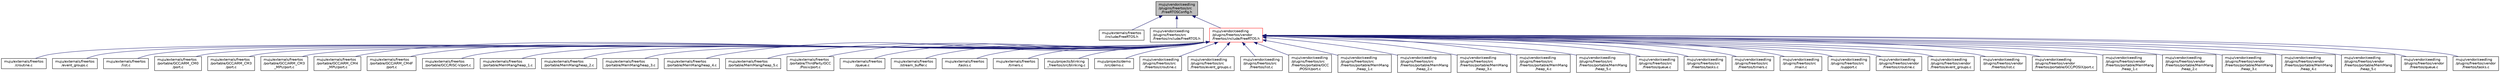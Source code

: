 digraph "muju/vendor/ceedling/plugins/freertos/src/FreeRTOSConfig.h"
{
  edge [fontname="Helvetica",fontsize="10",labelfontname="Helvetica",labelfontsize="10"];
  node [fontname="Helvetica",fontsize="10",shape=record];
  Node1 [label="muju/vendor/ceedling\l/plugins/freertos/src\l/FreeRTOSConfig.h",height=0.2,width=0.4,color="black", fillcolor="grey75", style="filled", fontcolor="black"];
  Node1 -> Node2 [dir="back",color="midnightblue",fontsize="10",style="solid",fontname="Helvetica"];
  Node2 [label="muju/externals/freertos\l/include/FreeRTOS.h",height=0.2,width=0.4,color="black", fillcolor="white", style="filled",URL="$externals_2freertos_2include_2_free_r_t_o_s_8h.html"];
  Node1 -> Node3 [dir="back",color="midnightblue",fontsize="10",style="solid",fontname="Helvetica"];
  Node3 [label="muju/vendor/ceedling\l/plugins/freertos/src\l/freertos/include/FreeRTOS.h",height=0.2,width=0.4,color="black", fillcolor="white", style="filled",URL="$vendor_2ceedling_2plugins_2freertos_2src_2freertos_2include_2_free_r_t_o_s_8h.html"];
  Node1 -> Node4 [dir="back",color="midnightblue",fontsize="10",style="solid",fontname="Helvetica"];
  Node4 [label="muju/vendor/ceedling\l/plugins/freertos/vendor\l/freertos/include/FreeRTOS.h",height=0.2,width=0.4,color="red", fillcolor="white", style="filled",URL="$vendor_2ceedling_2plugins_2freertos_2vendor_2freertos_2include_2_free_r_t_o_s_8h.html"];
  Node4 -> Node5 [dir="back",color="midnightblue",fontsize="10",style="solid",fontname="Helvetica"];
  Node5 [label="muju/externals/freertos\l/croutine.c",height=0.2,width=0.4,color="black", fillcolor="white", style="filled",URL="$externals_2freertos_2croutine_8c.html"];
  Node4 -> Node6 [dir="back",color="midnightblue",fontsize="10",style="solid",fontname="Helvetica"];
  Node6 [label="muju/externals/freertos\l/event_groups.c",height=0.2,width=0.4,color="black", fillcolor="white", style="filled",URL="$externals_2freertos_2event__groups_8c.html"];
  Node4 -> Node7 [dir="back",color="midnightblue",fontsize="10",style="solid",fontname="Helvetica"];
  Node7 [label="muju/externals/freertos\l/list.c",height=0.2,width=0.4,color="black", fillcolor="white", style="filled",URL="$externals_2freertos_2list_8c.html"];
  Node4 -> Node8 [dir="back",color="midnightblue",fontsize="10",style="solid",fontname="Helvetica"];
  Node8 [label="muju/externals/freertos\l/portable/GCC/ARM_CM0\l/port.c",height=0.2,width=0.4,color="black", fillcolor="white", style="filled",URL="$externals_2freertos_2portable_2_g_c_c_2_a_r_m___c_m0_2port_8c.html"];
  Node4 -> Node9 [dir="back",color="midnightblue",fontsize="10",style="solid",fontname="Helvetica"];
  Node9 [label="muju/externals/freertos\l/portable/GCC/ARM_CM3\l/port.c",height=0.2,width=0.4,color="black", fillcolor="white", style="filled",URL="$externals_2freertos_2portable_2_g_c_c_2_a_r_m___c_m3_2port_8c.html"];
  Node4 -> Node10 [dir="back",color="midnightblue",fontsize="10",style="solid",fontname="Helvetica"];
  Node10 [label="muju/externals/freertos\l/portable/GCC/ARM_CM3\l_MPU/port.c",height=0.2,width=0.4,color="black", fillcolor="white", style="filled",URL="$externals_2freertos_2portable_2_g_c_c_2_a_r_m___c_m3___m_p_u_2port_8c.html"];
  Node4 -> Node11 [dir="back",color="midnightblue",fontsize="10",style="solid",fontname="Helvetica"];
  Node11 [label="muju/externals/freertos\l/portable/GCC/ARM_CM4\l_MPU/port.c",height=0.2,width=0.4,color="black", fillcolor="white", style="filled",URL="$externals_2freertos_2portable_2_g_c_c_2_a_r_m___c_m4___m_p_u_2port_8c.html"];
  Node4 -> Node12 [dir="back",color="midnightblue",fontsize="10",style="solid",fontname="Helvetica"];
  Node12 [label="muju/externals/freertos\l/portable/GCC/ARM_CM4F\l/port.c",height=0.2,width=0.4,color="black", fillcolor="white", style="filled",URL="$externals_2freertos_2portable_2_g_c_c_2_a_r_m___c_m4_f_2port_8c.html"];
  Node4 -> Node13 [dir="back",color="midnightblue",fontsize="10",style="solid",fontname="Helvetica"];
  Node13 [label="muju/externals/freertos\l/portable/GCC/RISC-V/port.c",height=0.2,width=0.4,color="black", fillcolor="white", style="filled",URL="$externals_2freertos_2portable_2_g_c_c_2_r_i_s_c-_v_2port_8c.html"];
  Node4 -> Node14 [dir="back",color="midnightblue",fontsize="10",style="solid",fontname="Helvetica"];
  Node14 [label="muju/externals/freertos\l/portable/MemMang/heap_1.c",height=0.2,width=0.4,color="black", fillcolor="white", style="filled",URL="$externals_2freertos_2portable_2_mem_mang_2heap__1_8c.html"];
  Node4 -> Node15 [dir="back",color="midnightblue",fontsize="10",style="solid",fontname="Helvetica"];
  Node15 [label="muju/externals/freertos\l/portable/MemMang/heap_2.c",height=0.2,width=0.4,color="black", fillcolor="white", style="filled",URL="$externals_2freertos_2portable_2_mem_mang_2heap__2_8c.html"];
  Node4 -> Node16 [dir="back",color="midnightblue",fontsize="10",style="solid",fontname="Helvetica"];
  Node16 [label="muju/externals/freertos\l/portable/MemMang/heap_3.c",height=0.2,width=0.4,color="black", fillcolor="white", style="filled",URL="$externals_2freertos_2portable_2_mem_mang_2heap__3_8c.html"];
  Node4 -> Node17 [dir="back",color="midnightblue",fontsize="10",style="solid",fontname="Helvetica"];
  Node17 [label="muju/externals/freertos\l/portable/MemMang/heap_4.c",height=0.2,width=0.4,color="black", fillcolor="white", style="filled",URL="$externals_2freertos_2portable_2_mem_mang_2heap__4_8c.html"];
  Node4 -> Node18 [dir="back",color="midnightblue",fontsize="10",style="solid",fontname="Helvetica"];
  Node18 [label="muju/externals/freertos\l/portable/MemMang/heap_5.c",height=0.2,width=0.4,color="black", fillcolor="white", style="filled",URL="$externals_2freertos_2portable_2_mem_mang_2heap__5_8c.html"];
  Node4 -> Node19 [dir="back",color="midnightblue",fontsize="10",style="solid",fontname="Helvetica"];
  Node19 [label="muju/externals/freertos\l/portable/ThirdParty/GCC\l/Posix/port.c",height=0.2,width=0.4,color="black", fillcolor="white", style="filled",URL="$externals_2freertos_2portable_2_third_party_2_g_c_c_2_posix_2port_8c.html"];
  Node4 -> Node20 [dir="back",color="midnightblue",fontsize="10",style="solid",fontname="Helvetica"];
  Node20 [label="muju/externals/freertos\l/queue.c",height=0.2,width=0.4,color="black", fillcolor="white", style="filled",URL="$externals_2freertos_2queue_8c.html"];
  Node4 -> Node21 [dir="back",color="midnightblue",fontsize="10",style="solid",fontname="Helvetica"];
  Node21 [label="muju/externals/freertos\l/stream_buffer.c",height=0.2,width=0.4,color="black", fillcolor="white", style="filled",URL="$stream__buffer_8c.html"];
  Node4 -> Node22 [dir="back",color="midnightblue",fontsize="10",style="solid",fontname="Helvetica"];
  Node22 [label="muju/externals/freertos\l/tasks.c",height=0.2,width=0.4,color="black", fillcolor="white", style="filled",URL="$externals_2freertos_2tasks_8c.html"];
  Node4 -> Node23 [dir="back",color="midnightblue",fontsize="10",style="solid",fontname="Helvetica"];
  Node23 [label="muju/externals/freertos\l/timers.c",height=0.2,width=0.4,color="black", fillcolor="white", style="filled",URL="$externals_2freertos_2timers_8c.html"];
  Node4 -> Node24 [dir="back",color="midnightblue",fontsize="10",style="solid",fontname="Helvetica"];
  Node24 [label="muju/projects/blinking\l_freertos/src/blinking.c",height=0.2,width=0.4,color="black", fillcolor="white", style="filled",URL="$blinking_8c.html",tooltip="Ejemplo de un led parpadeando. "];
  Node4 -> Node25 [dir="back",color="midnightblue",fontsize="10",style="solid",fontname="Helvetica"];
  Node25 [label="muju/projects/demo\l/src/demo.c",height=0.2,width=0.4,color="black", fillcolor="white", style="filled",URL="$demo_8c.html"];
  Node4 -> Node26 [dir="back",color="midnightblue",fontsize="10",style="solid",fontname="Helvetica"];
  Node26 [label="muju/vendor/ceedling\l/plugins/freertos/src\l/freertos/croutine.c",height=0.2,width=0.4,color="black", fillcolor="white", style="filled",URL="$vendor_2ceedling_2plugins_2freertos_2src_2freertos_2croutine_8c.html"];
  Node4 -> Node27 [dir="back",color="midnightblue",fontsize="10",style="solid",fontname="Helvetica"];
  Node27 [label="muju/vendor/ceedling\l/plugins/freertos/src\l/freertos/event_groups.c",height=0.2,width=0.4,color="black", fillcolor="white", style="filled",URL="$vendor_2ceedling_2plugins_2freertos_2src_2freertos_2event__groups_8c.html"];
  Node4 -> Node28 [dir="back",color="midnightblue",fontsize="10",style="solid",fontname="Helvetica"];
  Node28 [label="muju/vendor/ceedling\l/plugins/freertos/src\l/freertos/list.c",height=0.2,width=0.4,color="black", fillcolor="white", style="filled",URL="$vendor_2ceedling_2plugins_2freertos_2src_2freertos_2list_8c.html"];
  Node4 -> Node29 [dir="back",color="midnightblue",fontsize="10",style="solid",fontname="Helvetica"];
  Node29 [label="muju/vendor/ceedling\l/plugins/freertos/src\l/freertos/portable/GCC\l/POSIX/port.c",height=0.2,width=0.4,color="black", fillcolor="white", style="filled",URL="$vendor_2ceedling_2plugins_2freertos_2src_2freertos_2portable_2_g_c_c_2_p_o_s_i_x_2port_8c.html"];
  Node4 -> Node30 [dir="back",color="midnightblue",fontsize="10",style="solid",fontname="Helvetica"];
  Node30 [label="muju/vendor/ceedling\l/plugins/freertos/src\l/freertos/portable/MemMang\l/heap_1.c",height=0.2,width=0.4,color="black", fillcolor="white", style="filled",URL="$vendor_2ceedling_2plugins_2freertos_2src_2freertos_2portable_2_mem_mang_2heap__1_8c.html"];
  Node4 -> Node31 [dir="back",color="midnightblue",fontsize="10",style="solid",fontname="Helvetica"];
  Node31 [label="muju/vendor/ceedling\l/plugins/freertos/src\l/freertos/portable/MemMang\l/heap_2.c",height=0.2,width=0.4,color="black", fillcolor="white", style="filled",URL="$vendor_2ceedling_2plugins_2freertos_2src_2freertos_2portable_2_mem_mang_2heap__2_8c.html"];
  Node4 -> Node32 [dir="back",color="midnightblue",fontsize="10",style="solid",fontname="Helvetica"];
  Node32 [label="muju/vendor/ceedling\l/plugins/freertos/src\l/freertos/portable/MemMang\l/heap_3.c",height=0.2,width=0.4,color="black", fillcolor="white", style="filled",URL="$vendor_2ceedling_2plugins_2freertos_2src_2freertos_2portable_2_mem_mang_2heap__3_8c.html"];
  Node4 -> Node33 [dir="back",color="midnightblue",fontsize="10",style="solid",fontname="Helvetica"];
  Node33 [label="muju/vendor/ceedling\l/plugins/freertos/src\l/freertos/portable/MemMang\l/heap_4.c",height=0.2,width=0.4,color="black", fillcolor="white", style="filled",URL="$vendor_2ceedling_2plugins_2freertos_2src_2freertos_2portable_2_mem_mang_2heap__4_8c.html"];
  Node4 -> Node34 [dir="back",color="midnightblue",fontsize="10",style="solid",fontname="Helvetica"];
  Node34 [label="muju/vendor/ceedling\l/plugins/freertos/src\l/freertos/portable/MemMang\l/heap_5.c",height=0.2,width=0.4,color="black", fillcolor="white", style="filled",URL="$vendor_2ceedling_2plugins_2freertos_2src_2freertos_2portable_2_mem_mang_2heap__5_8c.html"];
  Node4 -> Node35 [dir="back",color="midnightblue",fontsize="10",style="solid",fontname="Helvetica"];
  Node35 [label="muju/vendor/ceedling\l/plugins/freertos/src\l/freertos/queue.c",height=0.2,width=0.4,color="black", fillcolor="white", style="filled",URL="$vendor_2ceedling_2plugins_2freertos_2src_2freertos_2queue_8c.html"];
  Node4 -> Node36 [dir="back",color="midnightblue",fontsize="10",style="solid",fontname="Helvetica"];
  Node36 [label="muju/vendor/ceedling\l/plugins/freertos/src\l/freertos/tasks.c",height=0.2,width=0.4,color="black", fillcolor="white", style="filled",URL="$vendor_2ceedling_2plugins_2freertos_2src_2freertos_2tasks_8c.html"];
  Node4 -> Node37 [dir="back",color="midnightblue",fontsize="10",style="solid",fontname="Helvetica"];
  Node37 [label="muju/vendor/ceedling\l/plugins/freertos/src\l/freertos/timers.c",height=0.2,width=0.4,color="black", fillcolor="white", style="filled",URL="$vendor_2ceedling_2plugins_2freertos_2src_2freertos_2timers_8c.html"];
  Node4 -> Node38 [dir="back",color="midnightblue",fontsize="10",style="solid",fontname="Helvetica"];
  Node38 [label="muju/vendor/ceedling\l/plugins/freertos/src\l/main.c",height=0.2,width=0.4,color="black", fillcolor="white", style="filled",URL="$muju_2vendor_2ceedling_2plugins_2freertos_2src_2main_8c.html"];
  Node4 -> Node39 [dir="back",color="midnightblue",fontsize="10",style="solid",fontname="Helvetica"];
  Node39 [label="muju/vendor/ceedling\l/plugins/freertos/src\l/support.c",height=0.2,width=0.4,color="black", fillcolor="white", style="filled",URL="$support_8c.html"];
  Node4 -> Node40 [dir="back",color="midnightblue",fontsize="10",style="solid",fontname="Helvetica"];
  Node40 [label="muju/vendor/ceedling\l/plugins/freertos/vendor\l/freertos/croutine.c",height=0.2,width=0.4,color="black", fillcolor="white", style="filled",URL="$vendor_2ceedling_2plugins_2freertos_2vendor_2freertos_2croutine_8c.html"];
  Node4 -> Node41 [dir="back",color="midnightblue",fontsize="10",style="solid",fontname="Helvetica"];
  Node41 [label="muju/vendor/ceedling\l/plugins/freertos/vendor\l/freertos/event_groups.c",height=0.2,width=0.4,color="black", fillcolor="white", style="filled",URL="$vendor_2ceedling_2plugins_2freertos_2vendor_2freertos_2event__groups_8c.html"];
  Node4 -> Node42 [dir="back",color="midnightblue",fontsize="10",style="solid",fontname="Helvetica"];
  Node42 [label="muju/vendor/ceedling\l/plugins/freertos/vendor\l/freertos/list.c",height=0.2,width=0.4,color="black", fillcolor="white", style="filled",URL="$vendor_2ceedling_2plugins_2freertos_2vendor_2freertos_2list_8c.html"];
  Node4 -> Node43 [dir="back",color="midnightblue",fontsize="10",style="solid",fontname="Helvetica"];
  Node43 [label="muju/vendor/ceedling\l/plugins/freertos/vendor\l/freertos/portable/GCC/POSIX/port.c",height=0.2,width=0.4,color="black", fillcolor="white", style="filled",URL="$vendor_2ceedling_2plugins_2freertos_2vendor_2freertos_2portable_2_g_c_c_2_p_o_s_i_x_2port_8c.html"];
  Node4 -> Node44 [dir="back",color="midnightblue",fontsize="10",style="solid",fontname="Helvetica"];
  Node44 [label="muju/vendor/ceedling\l/plugins/freertos/vendor\l/freertos/portable/MemMang\l/heap_1.c",height=0.2,width=0.4,color="black", fillcolor="white", style="filled",URL="$vendor_2ceedling_2plugins_2freertos_2vendor_2freertos_2portable_2_mem_mang_2heap__1_8c.html"];
  Node4 -> Node45 [dir="back",color="midnightblue",fontsize="10",style="solid",fontname="Helvetica"];
  Node45 [label="muju/vendor/ceedling\l/plugins/freertos/vendor\l/freertos/portable/MemMang\l/heap_2.c",height=0.2,width=0.4,color="black", fillcolor="white", style="filled",URL="$vendor_2ceedling_2plugins_2freertos_2vendor_2freertos_2portable_2_mem_mang_2heap__2_8c.html"];
  Node4 -> Node46 [dir="back",color="midnightblue",fontsize="10",style="solid",fontname="Helvetica"];
  Node46 [label="muju/vendor/ceedling\l/plugins/freertos/vendor\l/freertos/portable/MemMang\l/heap_3.c",height=0.2,width=0.4,color="black", fillcolor="white", style="filled",URL="$vendor_2ceedling_2plugins_2freertos_2vendor_2freertos_2portable_2_mem_mang_2heap__3_8c.html"];
  Node4 -> Node47 [dir="back",color="midnightblue",fontsize="10",style="solid",fontname="Helvetica"];
  Node47 [label="muju/vendor/ceedling\l/plugins/freertos/vendor\l/freertos/portable/MemMang\l/heap_4.c",height=0.2,width=0.4,color="black", fillcolor="white", style="filled",URL="$vendor_2ceedling_2plugins_2freertos_2vendor_2freertos_2portable_2_mem_mang_2heap__4_8c.html"];
  Node4 -> Node48 [dir="back",color="midnightblue",fontsize="10",style="solid",fontname="Helvetica"];
  Node48 [label="muju/vendor/ceedling\l/plugins/freertos/vendor\l/freertos/portable/MemMang\l/heap_5.c",height=0.2,width=0.4,color="black", fillcolor="white", style="filled",URL="$vendor_2ceedling_2plugins_2freertos_2vendor_2freertos_2portable_2_mem_mang_2heap__5_8c.html"];
  Node4 -> Node49 [dir="back",color="midnightblue",fontsize="10",style="solid",fontname="Helvetica"];
  Node49 [label="muju/vendor/ceedling\l/plugins/freertos/vendor\l/freertos/queue.c",height=0.2,width=0.4,color="black", fillcolor="white", style="filled",URL="$vendor_2ceedling_2plugins_2freertos_2vendor_2freertos_2queue_8c.html"];
  Node4 -> Node50 [dir="back",color="midnightblue",fontsize="10",style="solid",fontname="Helvetica"];
  Node50 [label="muju/vendor/ceedling\l/plugins/freertos/vendor\l/freertos/tasks.c",height=0.2,width=0.4,color="black", fillcolor="white", style="filled",URL="$vendor_2ceedling_2plugins_2freertos_2vendor_2freertos_2tasks_8c.html"];
}

